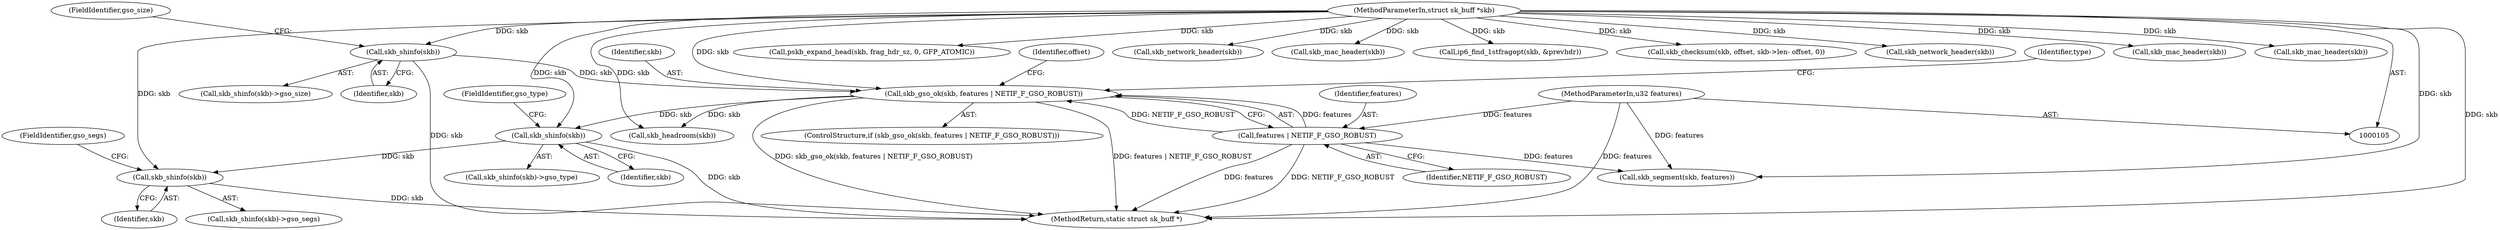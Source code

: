 digraph "0_linux_a9cf73ea7ff78f52662c8658d93c226effbbedde@pointer" {
"1000173" [label="(Call,skb_shinfo(skb))"];
"1000154" [label="(Call,skb_shinfo(skb))"];
"1000144" [label="(Call,skb_gso_ok(skb, features | NETIF_F_GSO_ROBUST))"];
"1000132" [label="(Call,skb_shinfo(skb))"];
"1000106" [label="(MethodParameterIn,struct sk_buff *skb)"];
"1000146" [label="(Call,features | NETIF_F_GSO_ROBUST)"];
"1000107" [label="(MethodParameterIn,u32 features)"];
"1000146" [label="(Call,features | NETIF_F_GSO_ROBUST)"];
"1000145" [label="(Identifier,skb)"];
"1000131" [label="(Call,skb_shinfo(skb)->gso_size)"];
"1000172" [label="(Call,skb_shinfo(skb)->gso_segs)"];
"1000186" [label="(Identifier,offset)"];
"1000235" [label="(Call,pskb_expand_head(skb, frag_hdr_sz, 0, GFP_ATOMIC))"];
"1000258" [label="(Call,skb_network_header(skb))"];
"1000155" [label="(Identifier,skb)"];
"1000175" [label="(FieldIdentifier,gso_segs)"];
"1000306" [label="(Call,skb_segment(skb, features))"];
"1000144" [label="(Call,skb_gso_ok(skb, features | NETIF_F_GSO_ROBUST))"];
"1000143" [label="(ControlStructure,if (skb_gso_ok(skb, features | NETIF_F_GSO_ROBUST)))"];
"1000152" [label="(Identifier,type)"];
"1000261" [label="(Call,skb_mac_header(skb))"];
"1000147" [label="(Identifier,features)"];
"1000134" [label="(FieldIdentifier,gso_size)"];
"1000243" [label="(Call,ip6_find_1stfragopt(skb, &prevhdr))"];
"1000312" [label="(MethodReturn,static struct sk_buff *)"];
"1000148" [label="(Identifier,NETIF_F_GSO_ROBUST)"];
"1000132" [label="(Call,skb_shinfo(skb))"];
"1000195" [label="(Call,skb_checksum(skb, offset, skb->len- offset, 0))"];
"1000289" [label="(Call,skb_network_header(skb))"];
"1000174" [label="(Identifier,skb)"];
"1000106" [label="(MethodParameterIn,struct sk_buff *skb)"];
"1000153" [label="(Call,skb_shinfo(skb)->gso_type)"];
"1000191" [label="(Call,skb_headroom(skb))"];
"1000173" [label="(Call,skb_shinfo(skb))"];
"1000156" [label="(FieldIdentifier,gso_type)"];
"1000107" [label="(MethodParameterIn,u32 features)"];
"1000154" [label="(Call,skb_shinfo(skb))"];
"1000133" [label="(Identifier,skb)"];
"1000266" [label="(Call,skb_mac_header(skb))"];
"1000228" [label="(Call,skb_mac_header(skb))"];
"1000173" -> "1000172"  [label="AST: "];
"1000173" -> "1000174"  [label="CFG: "];
"1000174" -> "1000173"  [label="AST: "];
"1000175" -> "1000173"  [label="CFG: "];
"1000173" -> "1000312"  [label="DDG: skb"];
"1000154" -> "1000173"  [label="DDG: skb"];
"1000106" -> "1000173"  [label="DDG: skb"];
"1000154" -> "1000153"  [label="AST: "];
"1000154" -> "1000155"  [label="CFG: "];
"1000155" -> "1000154"  [label="AST: "];
"1000156" -> "1000154"  [label="CFG: "];
"1000154" -> "1000312"  [label="DDG: skb"];
"1000144" -> "1000154"  [label="DDG: skb"];
"1000106" -> "1000154"  [label="DDG: skb"];
"1000144" -> "1000143"  [label="AST: "];
"1000144" -> "1000146"  [label="CFG: "];
"1000145" -> "1000144"  [label="AST: "];
"1000146" -> "1000144"  [label="AST: "];
"1000152" -> "1000144"  [label="CFG: "];
"1000186" -> "1000144"  [label="CFG: "];
"1000144" -> "1000312"  [label="DDG: skb_gso_ok(skb, features | NETIF_F_GSO_ROBUST)"];
"1000144" -> "1000312"  [label="DDG: features | NETIF_F_GSO_ROBUST"];
"1000132" -> "1000144"  [label="DDG: skb"];
"1000106" -> "1000144"  [label="DDG: skb"];
"1000146" -> "1000144"  [label="DDG: features"];
"1000146" -> "1000144"  [label="DDG: NETIF_F_GSO_ROBUST"];
"1000144" -> "1000191"  [label="DDG: skb"];
"1000132" -> "1000131"  [label="AST: "];
"1000132" -> "1000133"  [label="CFG: "];
"1000133" -> "1000132"  [label="AST: "];
"1000134" -> "1000132"  [label="CFG: "];
"1000132" -> "1000312"  [label="DDG: skb"];
"1000106" -> "1000132"  [label="DDG: skb"];
"1000106" -> "1000105"  [label="AST: "];
"1000106" -> "1000312"  [label="DDG: skb"];
"1000106" -> "1000191"  [label="DDG: skb"];
"1000106" -> "1000195"  [label="DDG: skb"];
"1000106" -> "1000228"  [label="DDG: skb"];
"1000106" -> "1000235"  [label="DDG: skb"];
"1000106" -> "1000243"  [label="DDG: skb"];
"1000106" -> "1000258"  [label="DDG: skb"];
"1000106" -> "1000261"  [label="DDG: skb"];
"1000106" -> "1000266"  [label="DDG: skb"];
"1000106" -> "1000289"  [label="DDG: skb"];
"1000106" -> "1000306"  [label="DDG: skb"];
"1000146" -> "1000148"  [label="CFG: "];
"1000147" -> "1000146"  [label="AST: "];
"1000148" -> "1000146"  [label="AST: "];
"1000146" -> "1000312"  [label="DDG: NETIF_F_GSO_ROBUST"];
"1000146" -> "1000312"  [label="DDG: features"];
"1000107" -> "1000146"  [label="DDG: features"];
"1000146" -> "1000306"  [label="DDG: features"];
"1000107" -> "1000105"  [label="AST: "];
"1000107" -> "1000312"  [label="DDG: features"];
"1000107" -> "1000306"  [label="DDG: features"];
}
